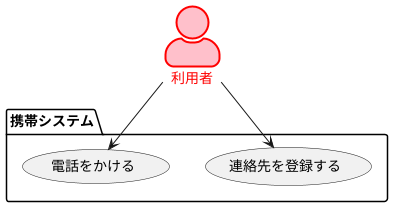 @startuml ユースケース図
    skinparam actorStyle awesome
    ' left to right direction
    actor 利用者 #pink;line:red;line.bold;text:red
    package 携帯システム {
    usecase 連絡先を登録する
    usecase 電話をかける
    }
    利用者 --> 連絡先を登録する
    利用者 --> 電話をかける
@enduml